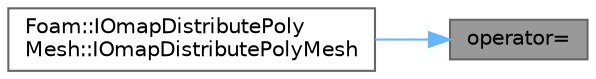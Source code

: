 digraph "operator="
{
 // LATEX_PDF_SIZE
  bgcolor="transparent";
  edge [fontname=Helvetica,fontsize=10,labelfontname=Helvetica,labelfontsize=10];
  node [fontname=Helvetica,fontsize=10,shape=box,height=0.2,width=0.4];
  rankdir="RL";
  Node1 [id="Node000001",label="operator=",height=0.2,width=0.4,color="gray40", fillcolor="grey60", style="filled", fontcolor="black",tooltip=" "];
  Node1 -> Node2 [id="edge1_Node000001_Node000002",dir="back",color="steelblue1",style="solid",tooltip=" "];
  Node2 [id="Node000002",label="Foam::IOmapDistributePoly\lMesh::IOmapDistributePolyMesh",height=0.2,width=0.4,color="grey40", fillcolor="white", style="filled",URL="$classFoam_1_1IOmapDistributePolyMesh.html#acde36d6ff64f0ccd7d83c741a4f4dfa2",tooltip=" "];
}
